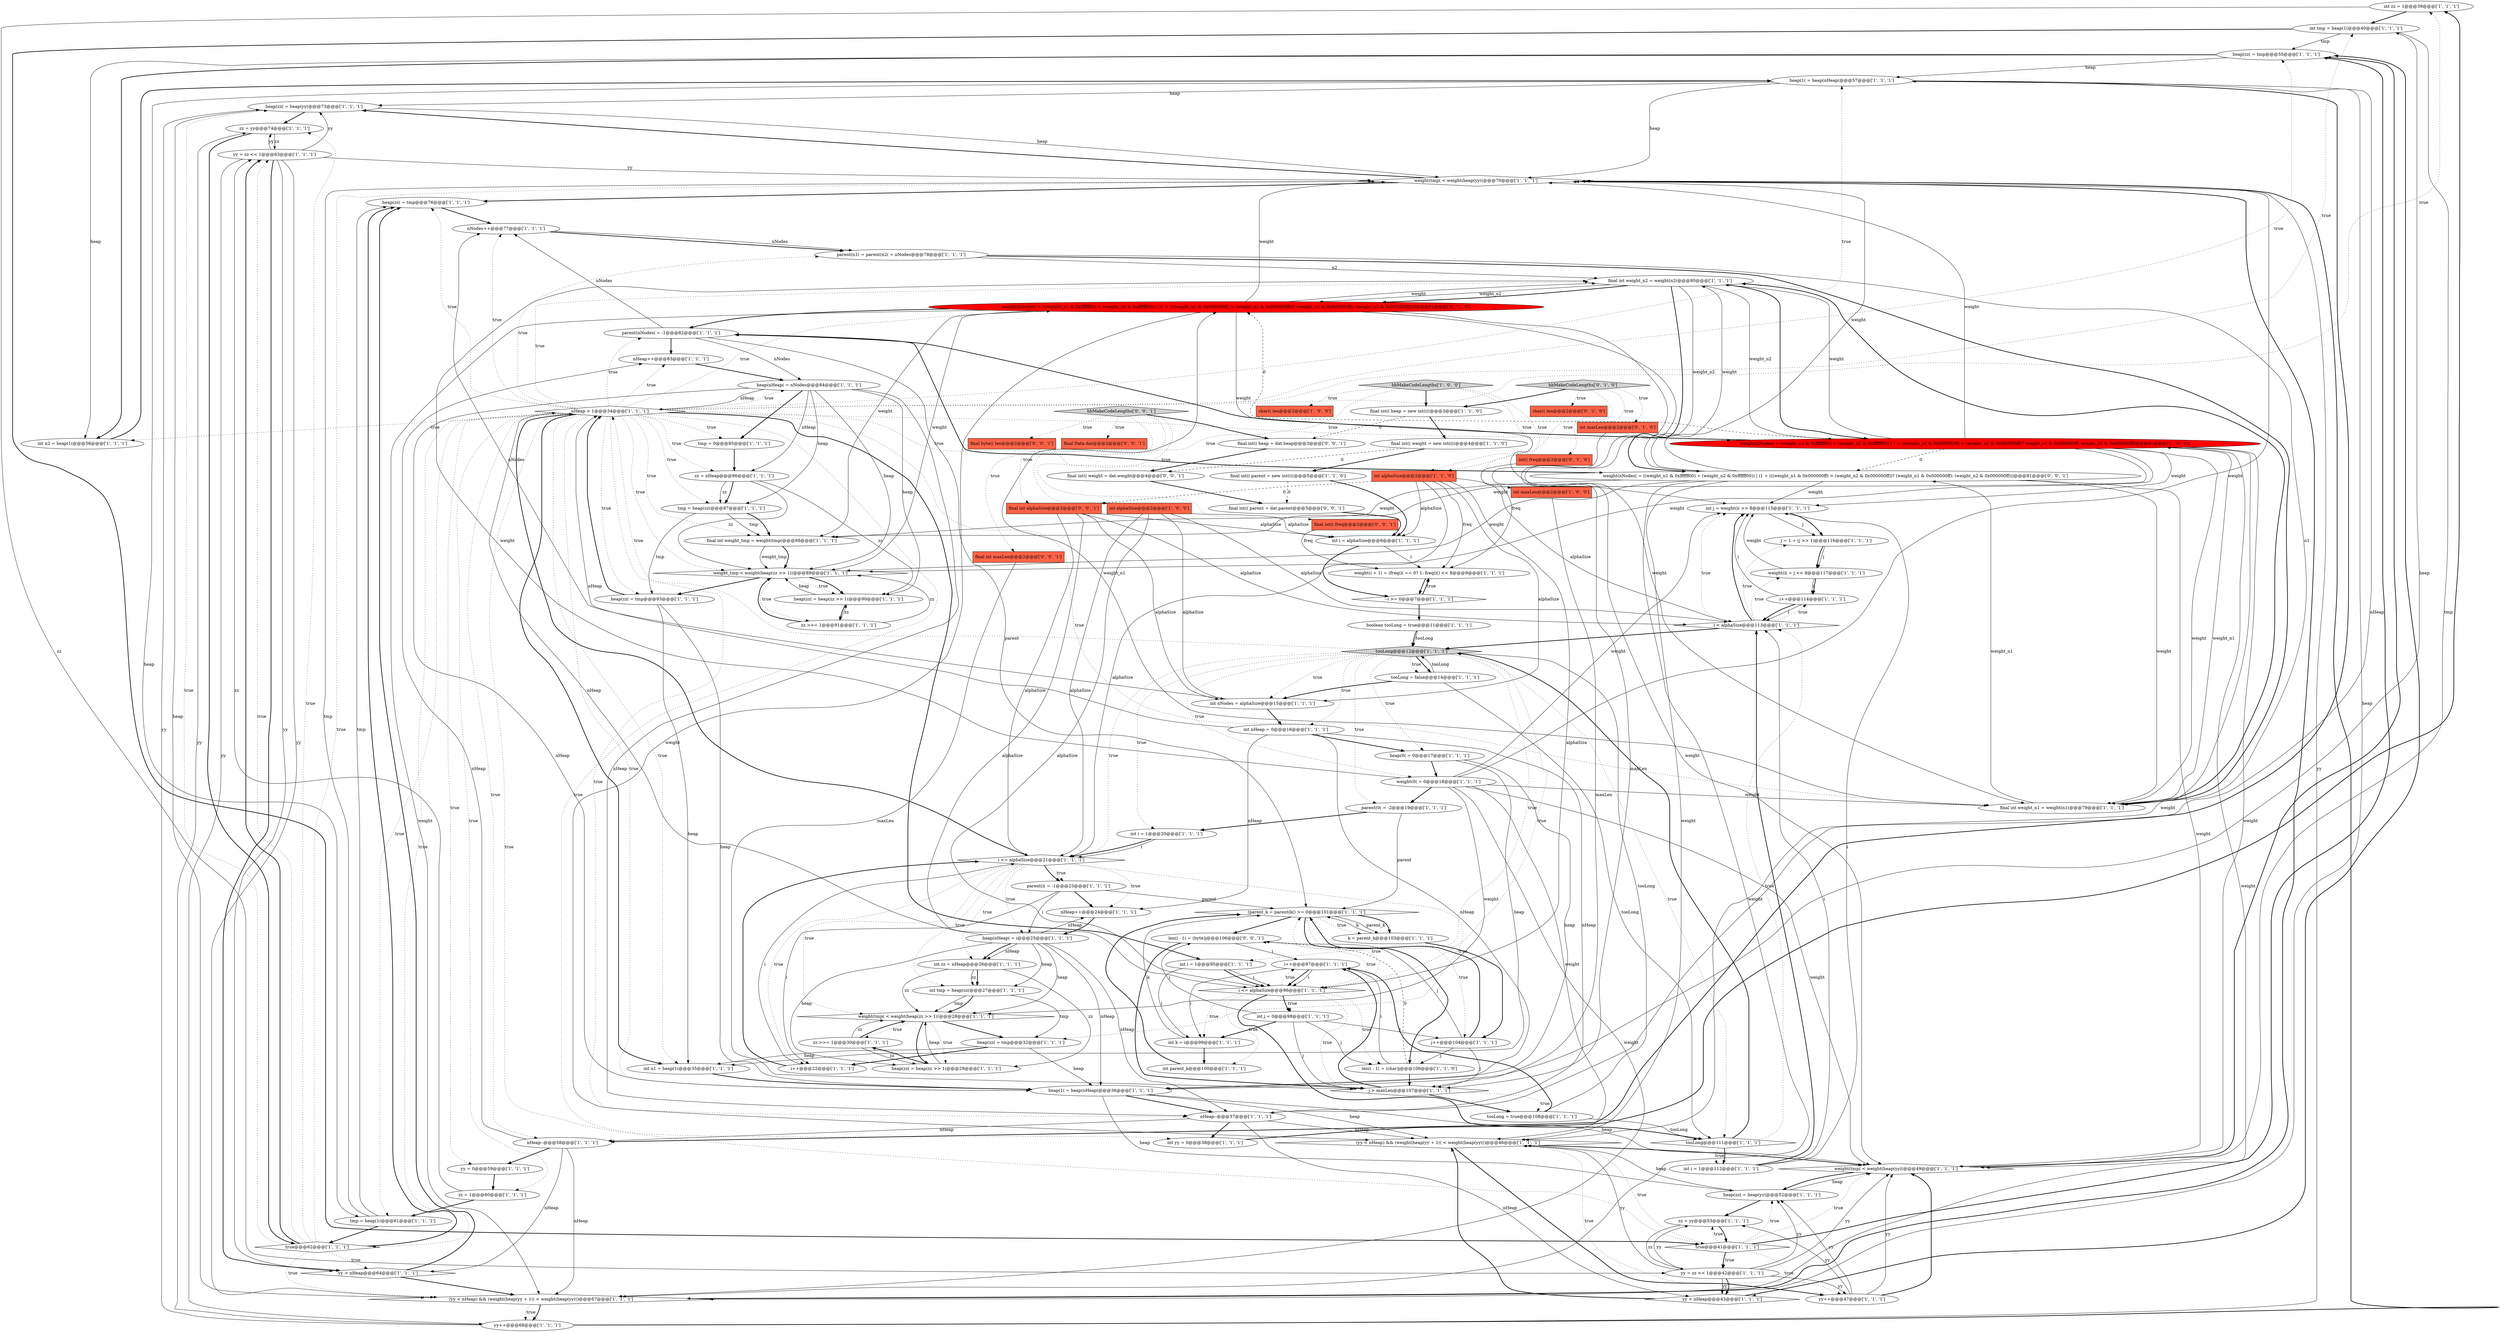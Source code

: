 digraph {
54 [style = filled, label = "int zz = 1@@@39@@@['1', '1', '1']", fillcolor = white, shape = ellipse image = "AAA0AAABBB1BBB"];
66 [style = filled, label = "int alphaSize@@@2@@@['1', '1', '0']", fillcolor = tomato, shape = box image = "AAA0AAABBB1BBB"];
31 [style = filled, label = "heap(zz( = heap(yy(@@@73@@@['1', '1', '1']", fillcolor = white, shape = ellipse image = "AAA0AAABBB1BBB"];
36 [style = filled, label = "nHeap > 1@@@34@@@['1', '1', '1']", fillcolor = white, shape = diamond image = "AAA0AAABBB1BBB"];
102 [style = filled, label = "hbMakeCodeLengths['0', '0', '1']", fillcolor = lightgray, shape = diamond image = "AAA0AAABBB3BBB"];
8 [style = filled, label = "tmp = 0@@@85@@@['1', '1', '1']", fillcolor = white, shape = ellipse image = "AAA0AAABBB1BBB"];
101 [style = filled, label = "weight(nNodes( = (((weight_n1 & 0xffffff00) + (weight_n2 & 0xffffff00)) | (1 + (((weight_n1 & 0x000000ff) > (weight_n2 & 0x000000ff))? (weight_n1 & 0x000000ff): (weight_n2 & 0x000000ff))))@@@81@@@['0', '1', '0']", fillcolor = red, shape = ellipse image = "AAA1AAABBB2BBB"];
42 [style = filled, label = "hbMakeCodeLengths['1', '0', '0']", fillcolor = lightgray, shape = diamond image = "AAA0AAABBB1BBB"];
49 [style = filled, label = "heap(1( = heap(nHeap(@@@57@@@['1', '1', '1']", fillcolor = white, shape = ellipse image = "AAA0AAABBB1BBB"];
68 [style = filled, label = "nHeap++@@@24@@@['1', '1', '1']", fillcolor = white, shape = ellipse image = "AAA0AAABBB1BBB"];
110 [style = filled, label = "final int alphaSize@@@2@@@['0', '0', '1']", fillcolor = tomato, shape = box image = "AAA0AAABBB3BBB"];
40 [style = filled, label = "heap(zz( = tmp@@@93@@@['1', '1', '1']", fillcolor = white, shape = ellipse image = "AAA0AAABBB1BBB"];
108 [style = filled, label = "final int(( heap = dat.heap@@@3@@@['0', '0', '1']", fillcolor = white, shape = ellipse image = "AAA0AAABBB3BBB"];
98 [style = filled, label = "hbMakeCodeLengths['0', '1', '0']", fillcolor = lightgray, shape = diamond image = "AAA0AAABBB2BBB"];
48 [style = filled, label = "(yy < nHeap) && (weight(heap(yy + 1(( < weight(heap(yy(()@@@46@@@['1', '1', '1']", fillcolor = white, shape = diamond image = "AAA0AAABBB1BBB"];
32 [style = filled, label = "yy > nHeap@@@43@@@['1', '1', '1']", fillcolor = white, shape = diamond image = "AAA0AAABBB1BBB"];
88 [style = filled, label = "yy = 0@@@59@@@['1', '1', '1']", fillcolor = white, shape = ellipse image = "AAA0AAABBB1BBB"];
97 [style = filled, label = "int maxLen@@@2@@@['0', '1', '0']", fillcolor = tomato, shape = box image = "AAA0AAABBB2BBB"];
34 [style = filled, label = "int alphaSize@@@2@@@['1', '0', '0']", fillcolor = tomato, shape = box image = "AAA0AAABBB1BBB"];
64 [style = filled, label = "int j = 0@@@98@@@['1', '1', '1']", fillcolor = white, shape = ellipse image = "AAA0AAABBB1BBB"];
13 [style = filled, label = "int parent_k@@@100@@@['1', '1', '1']", fillcolor = white, shape = ellipse image = "AAA0AAABBB1BBB"];
56 [style = filled, label = "int k = i@@@99@@@['1', '1', '1']", fillcolor = white, shape = ellipse image = "AAA0AAABBB1BBB"];
74 [style = filled, label = "tooLong = true@@@108@@@['1', '1', '1']", fillcolor = white, shape = ellipse image = "AAA0AAABBB1BBB"];
84 [style = filled, label = "yy = zz << 1@@@63@@@['1', '1', '1']", fillcolor = white, shape = ellipse image = "AAA0AAABBB1BBB"];
81 [style = filled, label = "int nNodes = alphaSize@@@15@@@['1', '1', '1']", fillcolor = white, shape = ellipse image = "AAA0AAABBB1BBB"];
25 [style = filled, label = "zz >>= 1@@@30@@@['1', '1', '1']", fillcolor = white, shape = ellipse image = "AAA0AAABBB1BBB"];
15 [style = filled, label = "yy++@@@68@@@['1', '1', '1']", fillcolor = white, shape = ellipse image = "AAA0AAABBB1BBB"];
111 [style = filled, label = "final int(( weight = dat.weight@@@4@@@['0', '0', '1']", fillcolor = white, shape = ellipse image = "AAA0AAABBB3BBB"];
100 [style = filled, label = "int(( freq@@@2@@@['0', '1', '0']", fillcolor = tomato, shape = box image = "AAA0AAABBB2BBB"];
18 [style = filled, label = "yy > nHeap@@@64@@@['1', '1', '1']", fillcolor = white, shape = diamond image = "AAA0AAABBB1BBB"];
55 [style = filled, label = "int zz = nHeap@@@26@@@['1', '1', '1']", fillcolor = white, shape = ellipse image = "AAA0AAABBB1BBB"];
86 [style = filled, label = "final int(( heap = new int((((@@@3@@@['1', '1', '0']", fillcolor = white, shape = ellipse image = "AAA0AAABBB1BBB"];
93 [style = filled, label = "int tmp = heap(zz(@@@27@@@['1', '1', '1']", fillcolor = white, shape = ellipse image = "AAA0AAABBB1BBB"];
107 [style = filled, label = "final int(( freq@@@2@@@['0', '0', '1']", fillcolor = tomato, shape = box image = "AAA0AAABBB3BBB"];
29 [style = filled, label = "tooLong@@@111@@@['1', '1', '1']", fillcolor = white, shape = diamond image = "AAA0AAABBB1BBB"];
41 [style = filled, label = "i < alphaSize@@@113@@@['1', '1', '1']", fillcolor = white, shape = diamond image = "AAA0AAABBB1BBB"];
39 [style = filled, label = "heap(zz( = tmp@@@55@@@['1', '1', '1']", fillcolor = white, shape = ellipse image = "AAA0AAABBB1BBB"];
12 [style = filled, label = "final int weight_n2 = weight(n2(@@@80@@@['1', '1', '1']", fillcolor = white, shape = ellipse image = "AAA0AAABBB1BBB"];
70 [style = filled, label = "zz = nHeap@@@86@@@['1', '1', '1']", fillcolor = white, shape = ellipse image = "AAA0AAABBB1BBB"];
6 [style = filled, label = "final int(( weight = new int((((@@@4@@@['1', '1', '0']", fillcolor = white, shape = ellipse image = "AAA0AAABBB1BBB"];
14 [style = filled, label = "final int weight_n1 = weight(n1(@@@79@@@['1', '1', '1']", fillcolor = white, shape = ellipse image = "AAA0AAABBB1BBB"];
105 [style = filled, label = "final int maxLen@@@2@@@['0', '0', '1']", fillcolor = tomato, shape = box image = "AAA0AAABBB3BBB"];
75 [style = filled, label = "weight(i( = j << 8@@@117@@@['1', '1', '1']", fillcolor = white, shape = ellipse image = "AAA0AAABBB1BBB"];
61 [style = filled, label = "parent(0( = -2@@@19@@@['1', '1', '1']", fillcolor = white, shape = ellipse image = "AAA0AAABBB1BBB"];
78 [style = filled, label = "i++@@@97@@@['1', '1', '1']", fillcolor = white, shape = ellipse image = "AAA0AAABBB1BBB"];
19 [style = filled, label = "weight(i + 1( = (freq(i( == 0? 1: freq(i() << 8@@@9@@@['1', '1', '1']", fillcolor = white, shape = ellipse image = "AAA0AAABBB1BBB"];
83 [style = filled, label = "heap(0( = 0@@@17@@@['1', '1', '1']", fillcolor = white, shape = ellipse image = "AAA0AAABBB1BBB"];
91 [style = filled, label = "zz = yy@@@74@@@['1', '1', '1']", fillcolor = white, shape = ellipse image = "AAA0AAABBB1BBB"];
79 [style = filled, label = "weight(0( = 0@@@18@@@['1', '1', '1']", fillcolor = white, shape = ellipse image = "AAA0AAABBB1BBB"];
3 [style = filled, label = "nNodes++@@@77@@@['1', '1', '1']", fillcolor = white, shape = ellipse image = "AAA0AAABBB1BBB"];
27 [style = filled, label = "heap(nHeap( = i@@@25@@@['1', '1', '1']", fillcolor = white, shape = ellipse image = "AAA0AAABBB1BBB"];
82 [style = filled, label = "i <= alphaSize@@@21@@@['1', '1', '1']", fillcolor = white, shape = diamond image = "AAA0AAABBB1BBB"];
0 [style = filled, label = "parent(n1( = parent(n2( = nNodes@@@78@@@['1', '1', '1']", fillcolor = white, shape = ellipse image = "AAA0AAABBB1BBB"];
35 [style = filled, label = "int n2 = heap(1(@@@56@@@['1', '1', '1']", fillcolor = white, shape = ellipse image = "AAA0AAABBB1BBB"];
104 [style = filled, label = "final byte(( len@@@2@@@['0', '0', '1']", fillcolor = tomato, shape = box image = "AAA0AAABBB3BBB"];
73 [style = filled, label = "int i = 1@@@95@@@['1', '1', '1']", fillcolor = white, shape = ellipse image = "AAA0AAABBB1BBB"];
47 [style = filled, label = "i <= alphaSize@@@96@@@['1', '1', '1']", fillcolor = white, shape = diamond image = "AAA0AAABBB1BBB"];
46 [style = filled, label = "parent(i( = -1@@@23@@@['1', '1', '1']", fillcolor = white, shape = ellipse image = "AAA0AAABBB1BBB"];
71 [style = filled, label = "boolean tooLong = true@@@11@@@['1', '1', '1']", fillcolor = white, shape = ellipse image = "AAA0AAABBB1BBB"];
99 [style = filled, label = "char(( len@@@2@@@['0', '1', '0']", fillcolor = tomato, shape = box image = "AAA0AAABBB2BBB"];
72 [style = filled, label = "tooLong = false@@@14@@@['1', '1', '1']", fillcolor = white, shape = ellipse image = "AAA0AAABBB1BBB"];
94 [style = filled, label = "nHeap--@@@37@@@['1', '1', '1']", fillcolor = white, shape = ellipse image = "AAA0AAABBB1BBB"];
58 [style = filled, label = "weight(tmp( < weight(heap(yy((@@@49@@@['1', '1', '1']", fillcolor = white, shape = diamond image = "AAA0AAABBB1BBB"];
4 [style = filled, label = "i++@@@22@@@['1', '1', '1']", fillcolor = white, shape = ellipse image = "AAA0AAABBB1BBB"];
43 [style = filled, label = "yy++@@@47@@@['1', '1', '1']", fillcolor = white, shape = ellipse image = "AAA0AAABBB1BBB"];
52 [style = filled, label = "int i = 1@@@112@@@['1', '1', '1']", fillcolor = white, shape = ellipse image = "AAA0AAABBB1BBB"];
87 [style = filled, label = "j > maxLen@@@107@@@['1', '1', '1']", fillcolor = white, shape = diamond image = "AAA0AAABBB1BBB"];
7 [style = filled, label = "zz = 1@@@60@@@['1', '1', '1']", fillcolor = white, shape = ellipse image = "AAA0AAABBB1BBB"];
95 [style = filled, label = "int nHeap = 0@@@16@@@['1', '1', '1']", fillcolor = white, shape = ellipse image = "AAA0AAABBB1BBB"];
17 [style = filled, label = "(parent_k = parent(k() >= 0@@@101@@@['1', '1', '1']", fillcolor = white, shape = diamond image = "AAA0AAABBB1BBB"];
109 [style = filled, label = "final Data dat@@@2@@@['0', '0', '1']", fillcolor = tomato, shape = box image = "AAA0AAABBB3BBB"];
21 [style = filled, label = "int i = 1@@@20@@@['1', '1', '1']", fillcolor = white, shape = ellipse image = "AAA0AAABBB1BBB"];
26 [style = filled, label = "(yy < nHeap) && (weight(heap(yy + 1(( < weight(heap(yy(()@@@67@@@['1', '1', '1']", fillcolor = white, shape = diamond image = "AAA0AAABBB1BBB"];
53 [style = filled, label = "int tmp = heap(1(@@@40@@@['1', '1', '1']", fillcolor = white, shape = ellipse image = "AAA0AAABBB1BBB"];
22 [style = filled, label = "final int weight_tmp = weight(tmp(@@@88@@@['1', '1', '1']", fillcolor = white, shape = ellipse image = "AAA0AAABBB1BBB"];
44 [style = filled, label = "zz = yy@@@53@@@['1', '1', '1']", fillcolor = white, shape = ellipse image = "AAA0AAABBB1BBB"];
63 [style = filled, label = "int n1 = heap(1(@@@35@@@['1', '1', '1']", fillcolor = white, shape = ellipse image = "AAA0AAABBB1BBB"];
65 [style = filled, label = "char(( len@@@2@@@['1', '0', '0']", fillcolor = tomato, shape = box image = "AAA0AAABBB1BBB"];
112 [style = filled, label = "final int(( parent = dat.parent@@@5@@@['0', '0', '1']", fillcolor = white, shape = ellipse image = "AAA0AAABBB3BBB"];
1 [style = filled, label = "int j = weight(i( >> 8@@@115@@@['1', '1', '1']", fillcolor = white, shape = ellipse image = "AAA0AAABBB1BBB"];
50 [style = filled, label = "tmp = heap(zz(@@@87@@@['1', '1', '1']", fillcolor = white, shape = ellipse image = "AAA0AAABBB1BBB"];
24 [style = filled, label = "weight_tmp < weight(heap(zz >> 1((@@@89@@@['1', '1', '1']", fillcolor = white, shape = diamond image = "AAA0AAABBB1BBB"];
10 [style = filled, label = "yy = zz << 1@@@42@@@['1', '1', '1']", fillcolor = white, shape = ellipse image = "AAA0AAABBB1BBB"];
96 [style = filled, label = "heap(zz( = tmp@@@76@@@['1', '1', '1']", fillcolor = white, shape = ellipse image = "AAA0AAABBB1BBB"];
103 [style = filled, label = "weight(nNodes( = ((weight_n1 & 0xffffff00) + (weight_n2 & 0xffffff00)) | (1 + (((weight_n1 & 0x000000ff) > (weight_n2 & 0x000000ff))? (weight_n1 & 0x000000ff): (weight_n2 & 0x000000ff)))@@@81@@@['0', '0', '1']", fillcolor = white, shape = ellipse image = "AAA0AAABBB3BBB"];
77 [style = filled, label = "true@@@62@@@['1', '1', '1']", fillcolor = white, shape = diamond image = "AAA0AAABBB1BBB"];
106 [style = filled, label = "len(i - 1( = (byte)j@@@106@@@['0', '0', '1']", fillcolor = white, shape = ellipse image = "AAA0AAABBB3BBB"];
30 [style = filled, label = "weight(tmp( < weight(heap(yy((@@@70@@@['1', '1', '1']", fillcolor = white, shape = diamond image = "AAA0AAABBB1BBB"];
62 [style = filled, label = "int yy = 0@@@38@@@['1', '1', '1']", fillcolor = white, shape = ellipse image = "AAA0AAABBB1BBB"];
37 [style = filled, label = "heap(zz( = heap(zz >> 1(@@@29@@@['1', '1', '1']", fillcolor = white, shape = ellipse image = "AAA0AAABBB1BBB"];
60 [style = filled, label = "parent(nNodes( = -1@@@82@@@['1', '1', '1']", fillcolor = white, shape = ellipse image = "AAA0AAABBB1BBB"];
45 [style = filled, label = "len(i - 1( = (char)j@@@106@@@['1', '1', '0']", fillcolor = white, shape = ellipse image = "AAA0AAABBB1BBB"];
28 [style = filled, label = "j++@@@104@@@['1', '1', '1']", fillcolor = white, shape = ellipse image = "AAA0AAABBB1BBB"];
2 [style = filled, label = "heap(nHeap( = nNodes@@@84@@@['1', '1', '1']", fillcolor = white, shape = ellipse image = "AAA0AAABBB1BBB"];
89 [style = filled, label = "weight(tmp( < weight(heap(zz >> 1((@@@28@@@['1', '1', '1']", fillcolor = white, shape = diamond image = "AAA0AAABBB1BBB"];
16 [style = filled, label = "heap(zz( = heap(zz >> 1(@@@90@@@['1', '1', '1']", fillcolor = white, shape = ellipse image = "AAA0AAABBB1BBB"];
23 [style = filled, label = "heap(zz( = tmp@@@32@@@['1', '1', '1']", fillcolor = white, shape = ellipse image = "AAA0AAABBB1BBB"];
92 [style = filled, label = "i++@@@114@@@['1', '1', '1']", fillcolor = white, shape = ellipse image = "AAA0AAABBB1BBB"];
5 [style = filled, label = "heap(zz( = heap(yy(@@@52@@@['1', '1', '1']", fillcolor = white, shape = ellipse image = "AAA0AAABBB1BBB"];
57 [style = filled, label = "nHeap--@@@58@@@['1', '1', '1']", fillcolor = white, shape = ellipse image = "AAA0AAABBB1BBB"];
9 [style = filled, label = "tmp = heap(1(@@@61@@@['1', '1', '1']", fillcolor = white, shape = ellipse image = "AAA0AAABBB1BBB"];
20 [style = filled, label = "weight(nNodes( = (weight_n1 & 0xffffff00) + (weight_n2 & 0xffffff00) | 1 + ((weight_n1 & 0x000000ff) > (weight_n2 & 0x000000ff)? weight_n1 & 0x000000ff: weight_n2 & 0x000000ff)@@@81@@@['1', '0', '0']", fillcolor = red, shape = ellipse image = "AAA1AAABBB1BBB"];
85 [style = filled, label = "--i >= 0@@@7@@@['1', '1', '1']", fillcolor = white, shape = diamond image = "AAA0AAABBB1BBB"];
59 [style = filled, label = "int maxLen@@@2@@@['1', '0', '0']", fillcolor = tomato, shape = box image = "AAA0AAABBB1BBB"];
90 [style = filled, label = "zz >>= 1@@@91@@@['1', '1', '1']", fillcolor = white, shape = ellipse image = "AAA0AAABBB1BBB"];
76 [style = filled, label = "k = parent_k@@@103@@@['1', '1', '1']", fillcolor = white, shape = ellipse image = "AAA0AAABBB1BBB"];
33 [style = filled, label = "final int(( parent = new int((((@@@5@@@['1', '1', '0']", fillcolor = white, shape = ellipse image = "AAA0AAABBB1BBB"];
69 [style = filled, label = "heap(1( = heap(nHeap(@@@36@@@['1', '1', '1']", fillcolor = white, shape = ellipse image = "AAA0AAABBB1BBB"];
67 [style = filled, label = "tooLong@@@12@@@['1', '1', '1']", fillcolor = lightgray, shape = diamond image = "AAA0AAABBB1BBB"];
51 [style = filled, label = "true@@@41@@@['1', '1', '1']", fillcolor = white, shape = diamond image = "AAA0AAABBB1BBB"];
38 [style = filled, label = "int i = alphaSize@@@6@@@['1', '1', '1']", fillcolor = white, shape = ellipse image = "AAA0AAABBB1BBB"];
11 [style = filled, label = "nHeap++@@@83@@@['1', '1', '1']", fillcolor = white, shape = ellipse image = "AAA0AAABBB1BBB"];
80 [style = filled, label = "j = 1 + (j >> 1)@@@116@@@['1', '1', '1']", fillcolor = white, shape = ellipse image = "AAA0AAABBB1BBB"];
9->77 [style = bold, label=""];
98->99 [style = dotted, label="true"];
43->5 [style = solid, label="yy"];
47->17 [style = dotted, label="true"];
17->45 [style = bold, label=""];
51->48 [style = dotted, label="true"];
83->63 [style = solid, label="heap"];
10->32 [style = bold, label=""];
25->37 [style = solid, label="zz"];
51->58 [style = dotted, label="true"];
41->1 [style = dotted, label="true"];
51->10 [style = bold, label=""];
27->94 [style = solid, label="nHeap"];
89->23 [style = bold, label=""];
17->106 [style = bold, label=""];
36->11 [style = dotted, label="true"];
55->89 [style = solid, label="zz"];
38->85 [style = bold, label=""];
59->87 [style = solid, label="maxLen"];
85->71 [style = bold, label=""];
77->18 [style = dotted, label="true"];
67->61 [style = dotted, label="true"];
41->67 [style = bold, label=""];
51->39 [style = bold, label=""];
71->67 [style = solid, label="tooLong"];
2->16 [style = solid, label="heap"];
43->58 [style = bold, label=""];
24->90 [style = dotted, label="true"];
15->30 [style = solid, label="yy"];
36->77 [style = dotted, label="true"];
47->64 [style = bold, label=""];
36->63 [style = bold, label=""];
85->19 [style = bold, label=""];
76->28 [style = bold, label=""];
95->69 [style = solid, label="nHeap"];
111->112 [style = bold, label=""];
12->101 [style = solid, label="weight_n2"];
106->78 [style = solid, label="i"];
18->96 [style = bold, label=""];
75->92 [style = solid, label="i"];
29->52 [style = dotted, label="true"];
101->26 [style = solid, label="weight"];
31->26 [style = solid, label="heap"];
20->30 [style = solid, label="weight"];
89->25 [style = dotted, label="true"];
43->58 [style = solid, label="yy"];
100->19 [style = solid, label="freq"];
103->1 [style = solid, label="weight"];
39->35 [style = bold, label=""];
79->14 [style = solid, label="weight"];
95->94 [style = solid, label="nHeap"];
19->85 [style = bold, label=""];
14->20 [style = solid, label="weight_n1"];
73->47 [style = solid, label="i"];
47->87 [style = dotted, label="true"];
84->18 [style = solid, label="yy"];
64->28 [style = solid, label="j"];
70->50 [style = bold, label=""];
48->58 [style = bold, label=""];
82->36 [style = bold, label=""];
42->59 [style = dotted, label="true"];
2->50 [style = solid, label="heap"];
18->26 [style = bold, label=""];
52->41 [style = bold, label=""];
74->29 [style = solid, label="tooLong"];
49->31 [style = solid, label="heap"];
20->58 [style = solid, label="weight"];
102->109 [style = dotted, label="true"];
27->36 [style = solid, label="nHeap"];
24->16 [style = dotted, label="true"];
90->24 [style = solid, label="zz"];
106->87 [style = bold, label=""];
12->20 [style = solid, label="weight_n2"];
36->62 [style = dotted, label="true"];
6->111 [style = dashed, label="0"];
98->100 [style = dotted, label="true"];
101->60 [style = bold, label=""];
39->49 [style = solid, label="heap"];
81->95 [style = bold, label=""];
17->28 [style = dotted, label="true"];
94->49 [style = solid, label="nHeap"];
108->111 [style = bold, label=""];
82->4 [style = dotted, label="true"];
87->74 [style = dotted, label="true"];
41->75 [style = dotted, label="true"];
29->67 [style = bold, label=""];
47->78 [style = dotted, label="true"];
67->82 [style = dotted, label="true"];
103->12 [style = solid, label="weight"];
79->26 [style = solid, label="weight"];
23->4 [style = bold, label=""];
69->5 [style = solid, label="heap"];
95->83 [style = bold, label=""];
41->1 [style = bold, label=""];
51->10 [style = dotted, label="true"];
36->57 [style = dotted, label="true"];
4->82 [style = bold, label=""];
23->69 [style = solid, label="heap"];
78->47 [style = bold, label=""];
82->46 [style = dotted, label="true"];
66->81 [style = solid, label="alphaSize"];
51->44 [style = dotted, label="true"];
14->101 [style = solid, label="weight_n1"];
49->57 [style = bold, label=""];
28->45 [style = solid, label="j"];
91->77 [style = bold, label=""];
51->32 [style = dotted, label="true"];
36->9 [style = dotted, label="true"];
2->8 [style = bold, label=""];
95->68 [style = solid, label="nHeap"];
36->70 [style = dotted, label="true"];
9->96 [style = solid, label="tmp"];
82->93 [style = dotted, label="true"];
67->79 [style = dotted, label="true"];
82->27 [style = dotted, label="true"];
16->90 [style = bold, label=""];
20->22 [style = solid, label="weight"];
20->24 [style = solid, label="weight"];
36->20 [style = dotted, label="true"];
7->9 [style = bold, label=""];
44->51 [style = bold, label=""];
67->72 [style = dotted, label="true"];
72->29 [style = solid, label="tooLong"];
71->67 [style = bold, label=""];
0->14 [style = bold, label=""];
36->101 [style = dotted, label="true"];
10->48 [style = solid, label="yy"];
66->110 [style = dashed, label="0"];
60->17 [style = solid, label="parent"];
26->15 [style = bold, label=""];
77->30 [style = dotted, label="true"];
66->41 [style = solid, label="alphaSize"];
84->31 [style = solid, label="yy"];
84->18 [style = bold, label=""];
1->80 [style = solid, label="j"];
103->24 [style = solid, label="weight"];
92->41 [style = solid, label="i"];
90->16 [style = solid, label="zz"];
82->89 [style = dotted, label="true"];
103->48 [style = solid, label="weight"];
12->101 [style = bold, label=""];
110->81 [style = solid, label="alphaSize"];
10->32 [style = solid, label="yy"];
103->58 [style = solid, label="weight"];
79->30 [style = solid, label="weight"];
84->30 [style = solid, label="yy"];
66->38 [style = solid, label="alphaSize"];
89->37 [style = bold, label=""];
29->52 [style = bold, label=""];
5->58 [style = solid, label="heap"];
58->39 [style = bold, label=""];
101->30 [style = solid, label="weight"];
57->11 [style = solid, label="nHeap"];
88->7 [style = bold, label=""];
12->103 [style = bold, label=""];
67->81 [style = dotted, label="true"];
67->95 [style = dotted, label="true"];
56->17 [style = solid, label="k"];
75->1 [style = solid, label="weight"];
84->91 [style = solid, label="yy"];
102->110 [style = dotted, label="true"];
101->22 [style = solid, label="weight"];
50->22 [style = solid, label="tmp"];
76->17 [style = solid, label="k"];
36->60 [style = dotted, label="true"];
4->82 [style = solid, label="i"];
98->66 [style = dotted, label="true"];
36->22 [style = dotted, label="true"];
31->30 [style = solid, label="heap"];
78->56 [style = solid, label="i"];
55->93 [style = bold, label=""];
12->20 [style = bold, label=""];
25->89 [style = solid, label="zz"];
86->6 [style = bold, label=""];
101->58 [style = solid, label="weight"];
72->67 [style = solid, label="tooLong"];
12->103 [style = solid, label="weight_n2"];
52->1 [style = solid, label="i"];
72->81 [style = bold, label=""];
79->89 [style = solid, label="weight"];
30->96 [style = bold, label=""];
30->31 [style = bold, label=""];
27->55 [style = solid, label="nHeap"];
36->69 [style = dotted, label="true"];
26->15 [style = dotted, label="true"];
54->10 [style = solid, label="zz"];
94->48 [style = solid, label="nHeap"];
38->19 [style = solid, label="i"];
42->34 [style = dotted, label="true"];
79->12 [style = solid, label="weight"];
42->66 [style = dotted, label="true"];
17->76 [style = solid, label="parent_k"];
57->26 [style = solid, label="nHeap"];
53->58 [style = solid, label="tmp"];
50->40 [style = solid, label="tmp"];
78->47 [style = solid, label="i"];
15->30 [style = bold, label=""];
69->48 [style = solid, label="heap"];
101->1 [style = solid, label="weight"];
73->47 [style = bold, label=""];
98->86 [style = bold, label=""];
77->26 [style = dotted, label="true"];
80->75 [style = solid, label="j"];
85->19 [style = dotted, label="true"];
36->35 [style = dotted, label="true"];
77->84 [style = bold, label=""];
67->83 [style = dotted, label="true"];
77->91 [style = dotted, label="true"];
42->86 [style = bold, label=""];
50->22 [style = bold, label=""];
70->50 [style = solid, label="zz"];
10->44 [style = solid, label="yy"];
62->54 [style = bold, label=""];
20->1 [style = solid, label="weight"];
103->30 [style = solid, label="weight"];
82->46 [style = bold, label=""];
79->48 [style = solid, label="weight"];
20->12 [style = solid, label="weight"];
13->17 [style = bold, label=""];
87->74 [style = bold, label=""];
105->87 [style = solid, label="maxLen"];
20->48 [style = solid, label="weight"];
9->30 [style = solid, label="tmp"];
79->61 [style = bold, label=""];
46->27 [style = solid, label="i"];
48->43 [style = dotted, label="true"];
36->24 [style = dotted, label="true"];
70->24 [style = solid, label="zz"];
20->101 [style = dashed, label="0"];
103->14 [style = solid, label="weight"];
49->30 [style = solid, label="heap"];
36->54 [style = dotted, label="true"];
36->14 [style = dotted, label="true"];
67->36 [style = dotted, label="true"];
36->96 [style = dotted, label="true"];
36->2 [style = dotted, label="true"];
10->43 [style = solid, label="yy"];
24->40 [style = bold, label=""];
92->1 [style = solid, label="i"];
94->62 [style = bold, label=""];
3->0 [style = bold, label=""];
102->104 [style = dotted, label="true"];
34->81 [style = solid, label="alphaSize"];
82->23 [style = dotted, label="true"];
36->7 [style = dotted, label="true"];
22->24 [style = solid, label="weight_tmp"];
110->82 [style = solid, label="alphaSize"];
10->5 [style = solid, label="yy"];
17->76 [style = bold, label=""];
103->60 [style = bold, label=""];
92->41 [style = bold, label=""];
69->58 [style = solid, label="heap"];
36->3 [style = dotted, label="true"];
90->24 [style = bold, label=""];
79->1 [style = solid, label="weight"];
2->70 [style = solid, label="nHeap"];
60->3 [style = solid, label="nNodes"];
77->31 [style = dotted, label="true"];
34->41 [style = solid, label="alphaSize"];
101->14 [style = solid, label="weight"];
36->53 [style = dotted, label="true"];
46->4 [style = solid, label="i"];
28->87 [style = solid, label="j"];
46->17 [style = solid, label="parent"];
101->12 [style = solid, label="weight"];
37->25 [style = bold, label=""];
44->10 [style = solid, label="zz"];
61->21 [style = bold, label=""];
93->23 [style = solid, label="tmp"];
47->56 [style = dotted, label="true"];
2->94 [style = solid, label="nHeap"];
82->68 [style = dotted, label="true"];
67->72 [style = bold, label=""];
102->107 [style = dotted, label="true"];
16->24 [style = solid, label="heap"];
42->65 [style = dotted, label="true"];
57->88 [style = bold, label=""];
5->44 [style = bold, label=""];
40->36 [style = bold, label=""];
6->33 [style = bold, label=""];
27->93 [style = solid, label="heap"];
37->89 [style = solid, label="heap"];
10->58 [style = solid, label="yy"];
36->94 [style = dotted, label="true"];
28->17 [style = bold, label=""];
32->39 [style = bold, label=""];
64->106 [style = solid, label="j"];
83->69 [style = solid, label="heap"];
87->78 [style = bold, label=""];
49->26 [style = solid, label="heap"];
36->50 [style = dotted, label="true"];
80->75 [style = bold, label=""];
103->26 [style = solid, label="weight"];
36->63 [style = dotted, label="true"];
74->67 [style = solid, label="tooLong"];
49->9 [style = solid, label="heap"];
82->55 [style = dotted, label="true"];
69->53 [style = solid, label="heap"];
110->41 [style = solid, label="alphaSize"];
53->39 [style = solid, label="tmp"];
70->16 [style = solid, label="zz"];
36->12 [style = dotted, label="true"];
66->47 [style = solid, label="alphaSize"];
64->56 [style = bold, label=""];
97->87 [style = solid, label="maxLen"];
61->17 [style = solid, label="parent"];
33->112 [style = dashed, label="0"];
8->70 [style = bold, label=""];
14->12 [style = bold, label=""];
58->5 [style = bold, label=""];
81->3 [style = solid, label="nNodes"];
33->38 [style = bold, label=""];
22->24 [style = bold, label=""];
47->13 [style = dotted, label="true"];
102->105 [style = dotted, label="true"];
36->8 [style = dotted, label="true"];
41->80 [style = dotted, label="true"];
43->44 [style = solid, label="yy"];
102->108 [style = bold, label=""];
96->3 [style = bold, label=""];
31->91 [style = bold, label=""];
91->84 [style = solid, label="zz"];
39->35 [style = solid, label="heap"];
79->58 [style = solid, label="weight"];
94->57 [style = solid, label="nHeap"];
112->38 [style = bold, label=""];
67->29 [style = dotted, label="true"];
101->48 [style = solid, label="weight"];
20->60 [style = bold, label=""];
15->31 [style = solid, label="yy"];
3->0 [style = solid, label="nNodes"];
20->14 [style = solid, label="weight"];
36->39 [style = dotted, label="true"];
7->84 [style = solid, label="zz"];
89->37 [style = dotted, label="true"];
48->43 [style = bold, label=""];
110->47 [style = solid, label="alphaSize"];
54->53 [style = bold, label=""];
36->88 [style = dotted, label="true"];
27->89 [style = solid, label="heap"];
77->96 [style = bold, label=""];
36->103 [style = dotted, label="true"];
36->0 [style = dotted, label="true"];
28->106 [style = solid, label="j"];
74->78 [style = bold, label=""];
94->32 [style = solid, label="nHeap"];
63->69 [style = bold, label=""];
36->40 [style = dotted, label="true"];
67->47 [style = dotted, label="true"];
60->2 [style = solid, label="nNodes"];
27->68 [style = solid, label="nHeap"];
101->24 [style = solid, label="weight"];
29->41 [style = dotted, label="true"];
14->103 [style = solid, label="weight_n1"];
45->87 [style = bold, label=""];
34->47 [style = solid, label="alphaSize"];
69->94 [style = bold, label=""];
15->91 [style = solid, label="yy"];
0->14 [style = solid, label="n1"];
34->38 [style = solid, label="alphaSize"];
84->15 [style = solid, label="yy"];
56->13 [style = bold, label=""];
46->68 [style = bold, label=""];
32->48 [style = bold, label=""];
93->89 [style = solid, label="tmp"];
64->87 [style = solid, label="j"];
17->76 [style = dotted, label="true"];
27->69 [style = solid, label="nHeap"];
83->79 [style = bold, label=""];
55->93 [style = solid, label="zz"];
86->108 [style = dashed, label="0"];
95->36 [style = solid, label="nHeap"];
110->38 [style = solid, label="alphaSize"];
52->41 [style = solid, label="i"];
57->18 [style = solid, label="nHeap"];
36->73 [style = bold, label=""];
35->49 [style = bold, label=""];
20->26 [style = solid, label="weight"];
67->73 [style = dotted, label="true"];
36->49 [style = dotted, label="true"];
5->48 [style = solid, label="heap"];
47->29 [style = bold, label=""];
98->97 [style = dotted, label="true"];
40->69 [style = solid, label="heap"];
27->55 [style = bold, label=""];
0->12 [style = solid, label="n2"];
2->36 [style = solid, label="nHeap"];
47->64 [style = dotted, label="true"];
40->63 [style = solid, label="heap"];
36->51 [style = dotted, label="true"];
21->82 [style = bold, label=""];
68->27 [style = bold, label=""];
93->89 [style = bold, label=""];
66->19 [style = solid, label="freq"];
21->82 [style = solid, label="i"];
107->19 [style = solid, label="freq"];
53->51 [style = bold, label=""];
84->26 [style = solid, label="yy"];
27->37 [style = solid, label="heap"];
1->80 [style = bold, label=""];
103->22 [style = solid, label="weight"];
47->45 [style = dotted, label="true"];
77->84 [style = dotted, label="true"];
34->82 [style = solid, label="alphaSize"];
64->45 [style = solid, label="j"];
20->103 [style = dashed, label="0"];
11->2 [style = bold, label=""];
2->69 [style = solid, label="nHeap"];
26->30 [style = bold, label=""];
24->16 [style = bold, label=""];
47->106 [style = dotted, label="true"];
73->56 [style = solid, label="i"];
45->78 [style = solid, label="i"];
41->92 [style = dotted, label="true"];
60->11 [style = bold, label=""];
23->63 [style = solid, label="heap"];
25->89 [style = bold, label=""];
75->92 [style = bold, label=""];
45->106 [style = dashed, label="0"];
66->82 [style = solid, label="alphaSize"];
55->37 [style = solid, label="zz"];
67->21 [style = dotted, label="true"];
2->24 [style = solid, label="heap"];
51->5 [style = dotted, label="true"];
}
